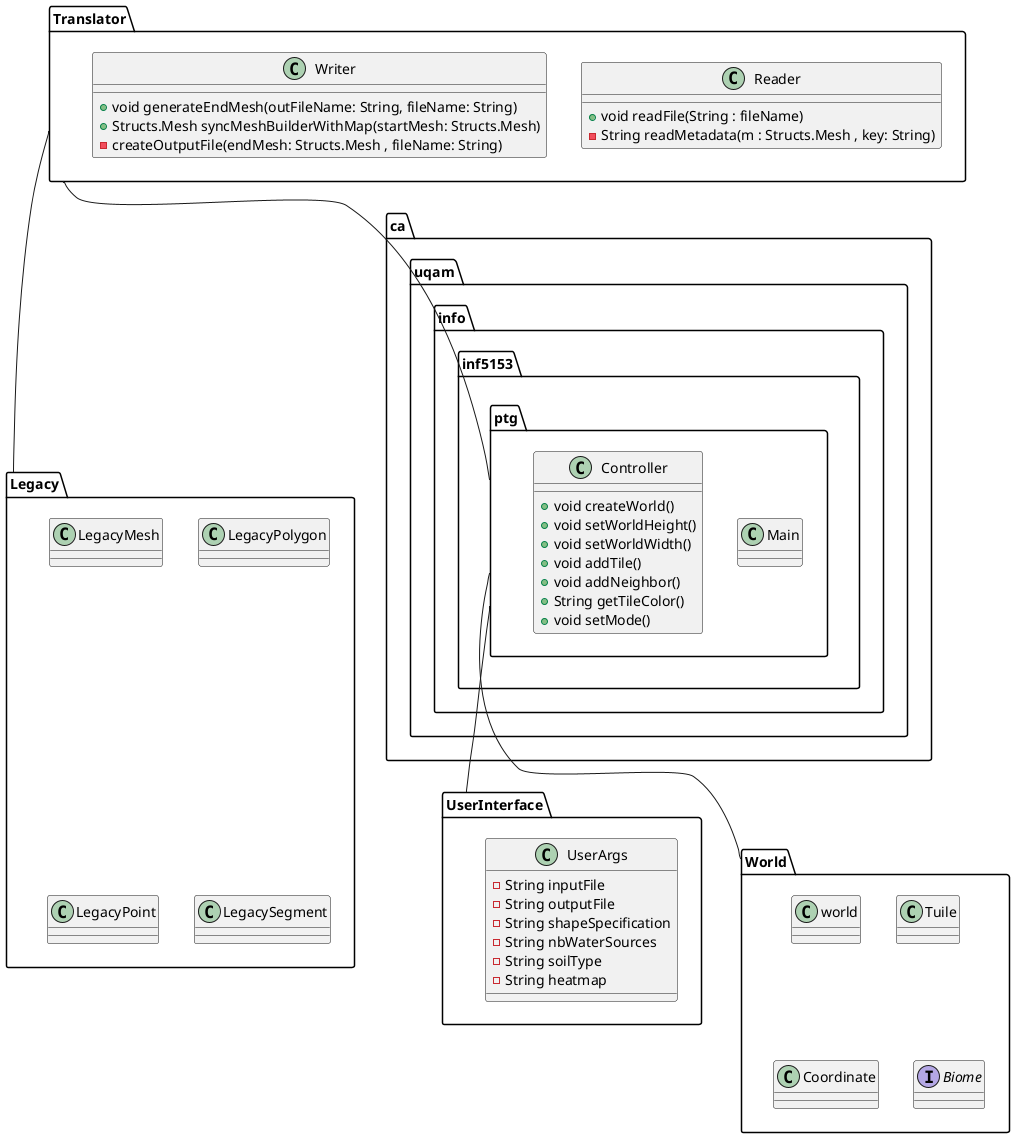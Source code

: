 @startuml

package UserInterface {
    class UserArgs {
        - String inputFile
        - String outputFile
        - String shapeSpecification
        - String nbWaterSources
        - String soilType
        - String heatmap
    }
}

Package Translator {
    class Reader {
        + void readFile(String : fileName)
        - String readMetadata(m : Structs.Mesh , key: String)
    }
    class Writer {
        + void generateEndMesh(outFileName: String, fileName: String)
        + Structs.Mesh syncMeshBuilderWithMap(startMesh: Structs.Mesh)
        - createOutputFile(endMesh: Structs.Mesh , fileName: String)
    }
}

Package Legacy {
    class LegacyMesh
    class LegacyPolygon
    class LegacyPoint
    class LegacySegment

}

Package ca.uqam.info.inf5153.ptg {
    class Main
    class Controller {
        + void createWorld()
        + void setWorldHeight()
        + void setWorldWidth()
        + void addTile()
        + void addNeighbor()
        + String getTileColor()
        + void setMode()
    }
}

Package World {
     class world
     class Tuile
     class Coordinate
     Interface Biome
}

Translator -- Legacy
Translator -- ca.uqam.info.inf5153.ptg
ca.uqam.info.inf5153.ptg -- World
ca.uqam.info.inf5153.ptg -- UserInterface


@enduml
